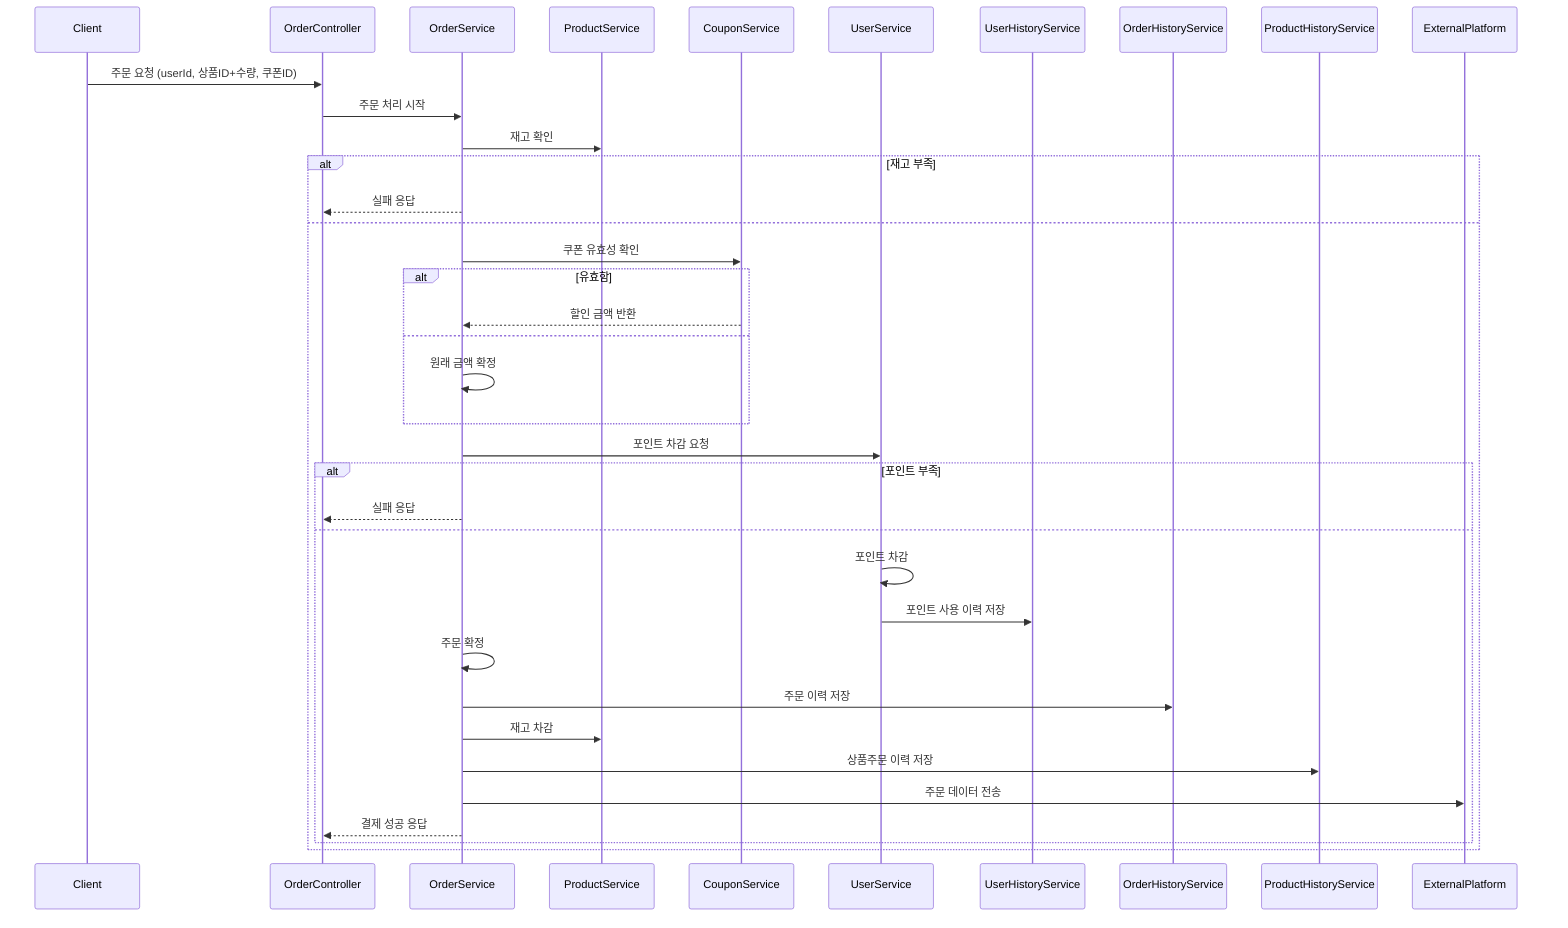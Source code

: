 sequenceDiagram
    participant Client
    participant OrderController
    participant OrderService
    participant ProductService
    participant CouponService
    participant UserService
    participant UserHistoryService
    participant OrderHistoryService
    participant ProductHistoryService
    participant ExternalPlatform

    Client->>OrderController: 주문 요청 (userId, 상품ID+수량, 쿠폰ID)
    OrderController->>OrderService: 주문 처리 시작

    OrderService->>ProductService: 재고 확인
    alt 재고 부족
        OrderService-->>OrderController: 실패 응답
    else
        OrderService->>CouponService: 쿠폰 유효성 확인
        alt 유효함
            CouponService-->>OrderService: 할인 금액 반환
        else
            OrderService->>OrderService: 원래 금액 확정
        end

        OrderService->>UserService: 포인트 차감 요청
        alt 포인트 부족
            OrderService-->>OrderController: 실패 응답
        else
            UserService->>UserService: 포인트 차감
            UserService->>UserHistoryService: 포인트 사용 이력 저장

            OrderService->>OrderService: 주문 확정
            OrderService->>OrderHistoryService: 주문 이력 저장

            OrderService->>ProductService: 재고 차감
            OrderService->>ProductHistoryService: 상품주문 이력 저장

            OrderService->>ExternalPlatform: 주문 데이터 전송
            OrderService-->>OrderController: 결제 성공 응답
        end
    end